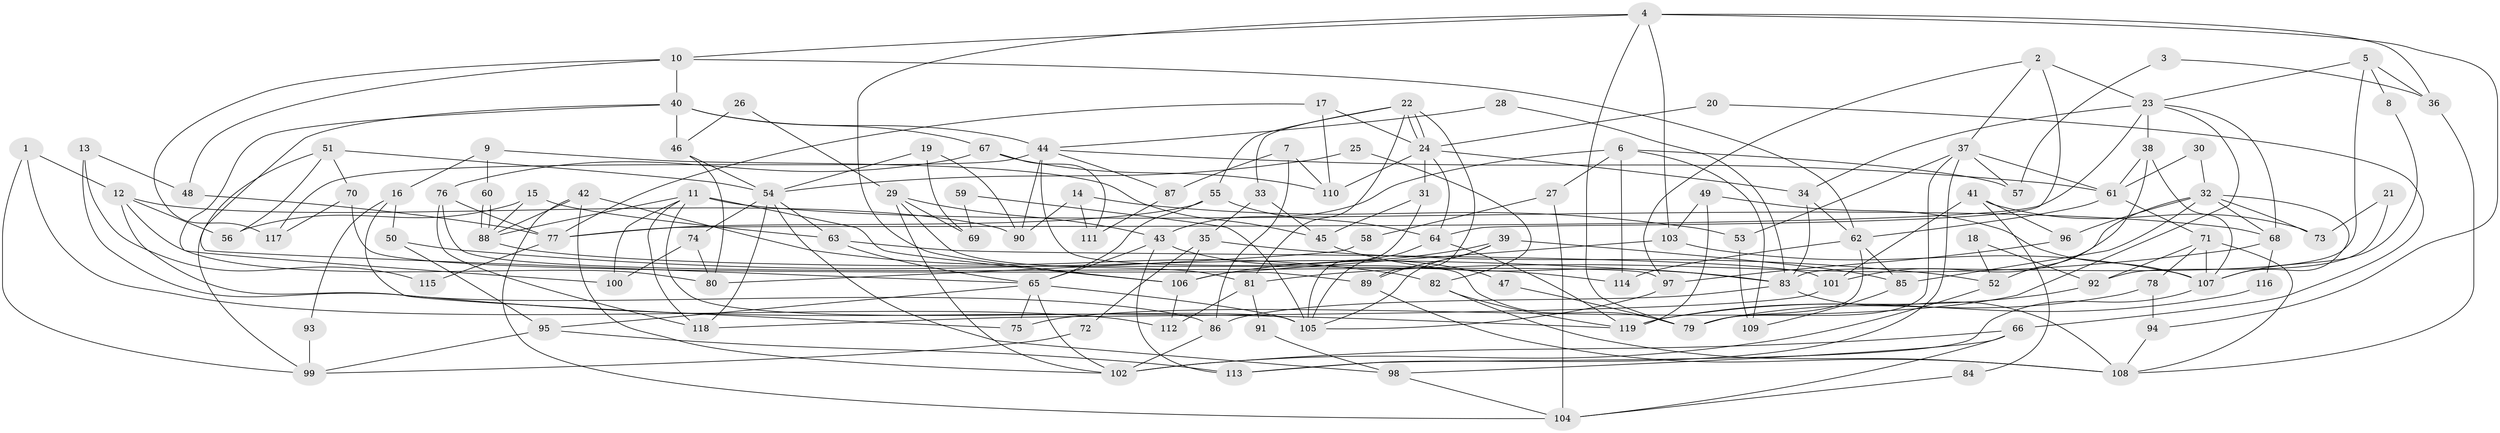 // coarse degree distribution, {3: 0.1794871794871795, 4: 0.19230769230769232, 2: 0.1282051282051282, 8: 0.10256410256410256, 9: 0.0641025641025641, 6: 0.10256410256410256, 5: 0.1282051282051282, 7: 0.08974358974358974, 10: 0.01282051282051282}
// Generated by graph-tools (version 1.1) at 2025/52/02/27/25 19:52:01]
// undirected, 119 vertices, 238 edges
graph export_dot {
graph [start="1"]
  node [color=gray90,style=filled];
  1;
  2;
  3;
  4;
  5;
  6;
  7;
  8;
  9;
  10;
  11;
  12;
  13;
  14;
  15;
  16;
  17;
  18;
  19;
  20;
  21;
  22;
  23;
  24;
  25;
  26;
  27;
  28;
  29;
  30;
  31;
  32;
  33;
  34;
  35;
  36;
  37;
  38;
  39;
  40;
  41;
  42;
  43;
  44;
  45;
  46;
  47;
  48;
  49;
  50;
  51;
  52;
  53;
  54;
  55;
  56;
  57;
  58;
  59;
  60;
  61;
  62;
  63;
  64;
  65;
  66;
  67;
  68;
  69;
  70;
  71;
  72;
  73;
  74;
  75;
  76;
  77;
  78;
  79;
  80;
  81;
  82;
  83;
  84;
  85;
  86;
  87;
  88;
  89;
  90;
  91;
  92;
  93;
  94;
  95;
  96;
  97;
  98;
  99;
  100;
  101;
  102;
  103;
  104;
  105;
  106;
  107;
  108;
  109;
  110;
  111;
  112;
  113;
  114;
  115;
  116;
  117;
  118;
  119;
  1 -- 12;
  1 -- 112;
  1 -- 99;
  2 -- 64;
  2 -- 97;
  2 -- 23;
  2 -- 37;
  3 -- 57;
  3 -- 36;
  4 -- 79;
  4 -- 106;
  4 -- 10;
  4 -- 36;
  4 -- 94;
  4 -- 103;
  5 -- 23;
  5 -- 36;
  5 -- 8;
  5 -- 83;
  6 -- 43;
  6 -- 114;
  6 -- 27;
  6 -- 57;
  6 -- 109;
  7 -- 110;
  7 -- 86;
  7 -- 87;
  8 -- 107;
  9 -- 45;
  9 -- 16;
  9 -- 60;
  10 -- 40;
  10 -- 48;
  10 -- 62;
  10 -- 117;
  11 -- 118;
  11 -- 105;
  11 -- 68;
  11 -- 88;
  11 -- 100;
  11 -- 106;
  12 -- 80;
  12 -- 86;
  12 -- 56;
  12 -- 90;
  13 -- 48;
  13 -- 119;
  13 -- 115;
  14 -- 53;
  14 -- 90;
  14 -- 111;
  15 -- 88;
  15 -- 63;
  15 -- 56;
  16 -- 75;
  16 -- 50;
  16 -- 93;
  17 -- 24;
  17 -- 77;
  17 -- 110;
  18 -- 92;
  18 -- 52;
  19 -- 54;
  19 -- 90;
  19 -- 69;
  20 -- 24;
  20 -- 66;
  21 -- 92;
  21 -- 73;
  22 -- 33;
  22 -- 24;
  22 -- 24;
  22 -- 55;
  22 -- 81;
  22 -- 89;
  23 -- 34;
  23 -- 38;
  23 -- 68;
  23 -- 75;
  23 -- 77;
  24 -- 110;
  24 -- 31;
  24 -- 34;
  24 -- 64;
  25 -- 54;
  25 -- 82;
  26 -- 46;
  26 -- 29;
  27 -- 104;
  27 -- 58;
  28 -- 83;
  28 -- 44;
  29 -- 102;
  29 -- 81;
  29 -- 43;
  29 -- 69;
  30 -- 32;
  30 -- 61;
  31 -- 105;
  31 -- 45;
  32 -- 68;
  32 -- 107;
  32 -- 73;
  32 -- 85;
  32 -- 96;
  32 -- 101;
  33 -- 45;
  33 -- 35;
  34 -- 62;
  34 -- 83;
  35 -- 106;
  35 -- 52;
  35 -- 72;
  36 -- 108;
  37 -- 113;
  37 -- 53;
  37 -- 57;
  37 -- 61;
  37 -- 79;
  38 -- 61;
  38 -- 52;
  38 -- 107;
  39 -- 106;
  39 -- 85;
  39 -- 89;
  39 -- 105;
  40 -- 44;
  40 -- 65;
  40 -- 46;
  40 -- 67;
  40 -- 100;
  41 -- 96;
  41 -- 101;
  41 -- 73;
  41 -- 84;
  42 -- 82;
  42 -- 88;
  42 -- 102;
  42 -- 104;
  43 -- 65;
  43 -- 47;
  43 -- 113;
  44 -- 61;
  44 -- 79;
  44 -- 87;
  44 -- 90;
  44 -- 117;
  45 -- 83;
  46 -- 54;
  46 -- 80;
  47 -- 79;
  48 -- 77;
  49 -- 103;
  49 -- 107;
  49 -- 119;
  50 -- 83;
  50 -- 95;
  51 -- 56;
  51 -- 70;
  51 -- 54;
  51 -- 99;
  52 -- 102;
  53 -- 109;
  54 -- 118;
  54 -- 63;
  54 -- 74;
  54 -- 98;
  55 -- 65;
  55 -- 64;
  55 -- 77;
  58 -- 80;
  59 -- 105;
  59 -- 69;
  60 -- 88;
  60 -- 88;
  61 -- 62;
  61 -- 71;
  62 -- 79;
  62 -- 85;
  62 -- 114;
  63 -- 65;
  63 -- 101;
  64 -- 105;
  64 -- 119;
  65 -- 95;
  65 -- 105;
  65 -- 75;
  65 -- 102;
  66 -- 104;
  66 -- 102;
  66 -- 98;
  67 -- 111;
  67 -- 76;
  67 -- 110;
  68 -- 81;
  68 -- 116;
  70 -- 117;
  70 -- 89;
  71 -- 108;
  71 -- 78;
  71 -- 92;
  71 -- 107;
  72 -- 99;
  74 -- 100;
  74 -- 80;
  76 -- 77;
  76 -- 97;
  76 -- 118;
  77 -- 115;
  78 -- 94;
  78 -- 79;
  81 -- 91;
  81 -- 112;
  82 -- 108;
  82 -- 119;
  83 -- 86;
  83 -- 108;
  84 -- 104;
  85 -- 109;
  86 -- 102;
  87 -- 111;
  88 -- 114;
  89 -- 108;
  91 -- 98;
  92 -- 119;
  93 -- 99;
  94 -- 108;
  95 -- 99;
  95 -- 113;
  96 -- 97;
  97 -- 105;
  98 -- 104;
  101 -- 118;
  103 -- 107;
  103 -- 106;
  106 -- 112;
  107 -- 113;
  116 -- 119;
}
